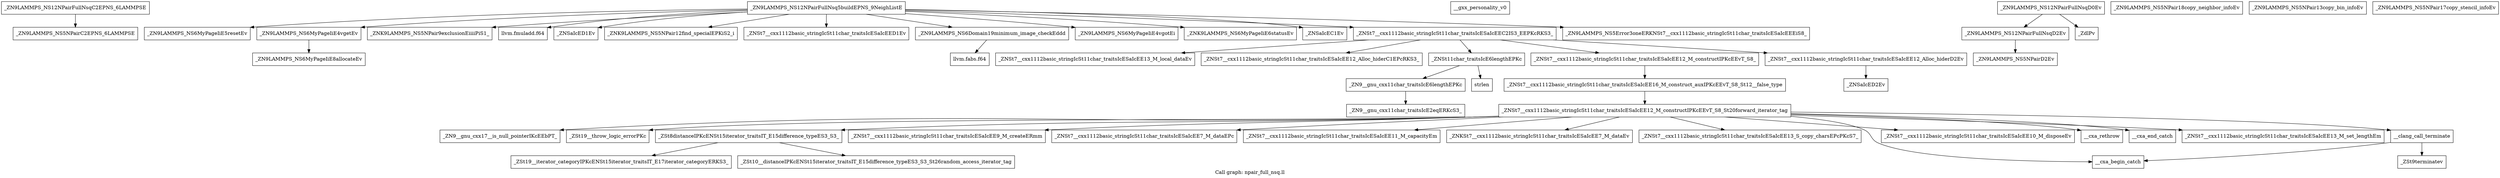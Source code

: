 digraph "Call graph: npair_full_nsq.ll" {
	label="Call graph: npair_full_nsq.ll";

	Node0x55b59fe24ba0 [shape=record,label="{_ZN9LAMMPS_NS12NPairFullNsqC2EPNS_6LAMMPSE}"];
	Node0x55b59fe24ba0 -> Node0x55b59fdf4f20;
	Node0x55b59fdf4f20 [shape=record,label="{_ZN9LAMMPS_NS5NPairC2EPNS_6LAMMPSE}"];
	Node0x55b59fe04330 [shape=record,label="{_ZN9LAMMPS_NS12NPairFullNsq5buildEPNS_9NeighListE}"];
	Node0x55b59fe04330 -> Node0x55b59fde2750;
	Node0x55b59fe04330 -> Node0x55b59fdff250;
	Node0x55b59fe04330 -> Node0x55b59fe25380;
	Node0x55b59fe04330 -> Node0x55b59fde0180;
	Node0x55b59fe04330 -> Node0x55b59fdf0970;
	Node0x55b59fe04330 -> Node0x55b59fddeec0;
	Node0x55b59fe04330 -> Node0x55b59fded190;
	Node0x55b59fe04330 -> Node0x55b59fde0330;
	Node0x55b59fe04330 -> Node0x55b59fe1b8a0;
	Node0x55b59fe04330 -> Node0x55b59fdf72f0;
	Node0x55b59fe04330 -> Node0x55b59fde4510;
	Node0x55b59fe04330 -> Node0x55b59fde5b30;
	Node0x55b59fe04330 -> Node0x55b59fdf7180;
	Node0x55b59fde0330 [shape=record,label="{_ZN9LAMMPS_NS6Domain19minimum_image_checkEddd}"];
	Node0x55b59fde0330 -> Node0x55b59fe100b0;
	Node0x55b59fde2750 [shape=record,label="{_ZN9LAMMPS_NS6MyPageIiE5resetEv}"];
	Node0x55b59fdf0970 [shape=record,label="{_ZNSaIcED1Ev}"];
	Node0x55b59fdff250 [shape=record,label="{_ZN9LAMMPS_NS6MyPageIiE4vgetEv}"];
	Node0x55b59fdff250 -> Node0x55b59fdf48e0;
	Node0x55b59fe25380 [shape=record,label="{_ZNK9LAMMPS_NS5NPair9exclusionEiiiiPiS1_}"];
	Node0x55b59fde0180 [shape=record,label="{llvm.fmuladd.f64}"];
	Node0x55b59fddeec0 [shape=record,label="{_ZNK9LAMMPS_NS5NPair12find_specialEPKiS2_i}"];
	Node0x55b59fe1b8a0 [shape=record,label="{_ZN9LAMMPS_NS6MyPageIiE4vgotEi}"];
	Node0x55b59fdf72f0 [shape=record,label="{_ZNK9LAMMPS_NS6MyPageIiE6statusEv}"];
	Node0x55b59fdf7180 [shape=record,label="{_ZN9LAMMPS_NS5Error3oneERKNSt7__cxx1112basic_stringIcSt11char_traitsIcESaIcEEEiS8_}"];
	Node0x55b59fde4510 [shape=record,label="{_ZNSaIcEC1Ev}"];
	Node0x55b59fde5b30 [shape=record,label="{_ZNSt7__cxx1112basic_stringIcSt11char_traitsIcESaIcEEC2IS3_EEPKcRKS3_}"];
	Node0x55b59fde5b30 -> Node0x55b59fe02930;
	Node0x55b59fde5b30 -> Node0x55b59fe03870;
	Node0x55b59fde5b30 -> Node0x55b59fe063d0;
	Node0x55b59fde5b30 -> Node0x55b59fe13280;
	Node0x55b59fde5b30 -> Node0x55b59fe113e0;
	Node0x55b59fe145f0 [shape=record,label="{__gxx_personality_v0}"];
	Node0x55b59fded190 [shape=record,label="{_ZNSt7__cxx1112basic_stringIcSt11char_traitsIcESaIcEED1Ev}"];
	Node0x55b59fe15870 [shape=record,label="{_ZN9LAMMPS_NS12NPairFullNsqD2Ev}"];
	Node0x55b59fe15870 -> Node0x55b59fe16820;
	Node0x55b59fe17360 [shape=record,label="{_ZN9LAMMPS_NS12NPairFullNsqD0Ev}"];
	Node0x55b59fe17360 -> Node0x55b59fe15870;
	Node0x55b59fe17360 -> Node0x55b59fe150b0;
	Node0x55b59fe194e0 [shape=record,label="{_ZN9LAMMPS_NS5NPair18copy_neighbor_infoEv}"];
	Node0x55b59fe1aba0 [shape=record,label="{_ZN9LAMMPS_NS5NPair13copy_bin_infoEv}"];
	Node0x55b59fe1bef0 [shape=record,label="{_ZN9LAMMPS_NS5NPair17copy_stencil_infoEv}"];
	Node0x55b59fe100b0 [shape=record,label="{llvm.fabs.f64}"];
	Node0x55b59fe16820 [shape=record,label="{_ZN9LAMMPS_NS5NPairD2Ev}"];
	Node0x55b59fe150b0 [shape=record,label="{_ZdlPv}"];
	Node0x55b59fdf48e0 [shape=record,label="{_ZN9LAMMPS_NS6MyPageIiE8allocateEv}"];
	Node0x55b59fe02930 [shape=record,label="{_ZNSt7__cxx1112basic_stringIcSt11char_traitsIcESaIcEE13_M_local_dataEv}"];
	Node0x55b59fe03870 [shape=record,label="{_ZNSt7__cxx1112basic_stringIcSt11char_traitsIcESaIcEE12_Alloc_hiderC1EPcRKS3_}"];
	Node0x55b59fe13280 [shape=record,label="{_ZNSt7__cxx1112basic_stringIcSt11char_traitsIcESaIcEE12_M_constructIPKcEEvT_S8_}"];
	Node0x55b59fe13280 -> Node0x55b59fe203d0;
	Node0x55b59fe063d0 [shape=record,label="{_ZNSt11char_traitsIcE6lengthEPKc}"];
	Node0x55b59fe063d0 -> Node0x55b59fe1c9b0;
	Node0x55b59fe063d0 -> Node0x55b59fe1cc40;
	Node0x55b59fe113e0 [shape=record,label="{_ZNSt7__cxx1112basic_stringIcSt11char_traitsIcESaIcEE12_Alloc_hiderD2Ev}"];
	Node0x55b59fe113e0 -> Node0x55b59fe13190;
	Node0x55b59fe203d0 [shape=record,label="{_ZNSt7__cxx1112basic_stringIcSt11char_traitsIcESaIcEE16_M_construct_auxIPKcEEvT_S8_St12__false_type}"];
	Node0x55b59fe203d0 -> Node0x55b59fe17290;
	Node0x55b59fe17290 [shape=record,label="{_ZNSt7__cxx1112basic_stringIcSt11char_traitsIcESaIcEE12_M_constructIPKcEEvT_S8_St20forward_iterator_tag}"];
	Node0x55b59fe17290 -> Node0x55b59fe16110;
	Node0x55b59fe17290 -> Node0x55b59fe1f620;
	Node0x55b59fe17290 -> Node0x55b59fe16ce0;
	Node0x55b59fe17290 -> Node0x55b59fe1e420;
	Node0x55b59fe17290 -> Node0x55b59fe17160;
	Node0x55b59fe17290 -> Node0x55b59fe30d00;
	Node0x55b59fe17290 -> Node0x55b59fe30d80;
	Node0x55b59fe17290 -> Node0x55b59fe30e00;
	Node0x55b59fe17290 -> Node0x55b59fe30e80;
	Node0x55b59fe17290 -> Node0x55b59fe30f00;
	Node0x55b59fe17290 -> Node0x55b59fe30f80;
	Node0x55b59fe17290 -> Node0x55b59fe12950;
	Node0x55b59fe17290 -> Node0x55b59fe232d0;
	Node0x55b59fe17290 -> Node0x55b59fe17440;
	Node0x55b59fe16110 [shape=record,label="{_ZN9__gnu_cxx17__is_null_pointerIKcEEbPT_}"];
	Node0x55b59fe1f620 [shape=record,label="{_ZSt19__throw_logic_errorPKc}"];
	Node0x55b59fe16ce0 [shape=record,label="{_ZSt8distanceIPKcENSt15iterator_traitsIT_E15difference_typeES3_S3_}"];
	Node0x55b59fe16ce0 -> Node0x55b59fddc940;
	Node0x55b59fe16ce0 -> Node0x55b59fe23210;
	Node0x55b59fe17160 [shape=record,label="{_ZNSt7__cxx1112basic_stringIcSt11char_traitsIcESaIcEE7_M_dataEPc}"];
	Node0x55b59fe1e420 [shape=record,label="{_ZNSt7__cxx1112basic_stringIcSt11char_traitsIcESaIcEE9_M_createERmm}"];
	Node0x55b59fe30d00 [shape=record,label="{_ZNSt7__cxx1112basic_stringIcSt11char_traitsIcESaIcEE11_M_capacityEm}"];
	Node0x55b59fe30e00 [shape=record,label="{_ZNSt7__cxx1112basic_stringIcSt11char_traitsIcESaIcEE13_S_copy_charsEPcPKcS7_}"];
	Node0x55b59fe30d80 [shape=record,label="{_ZNKSt7__cxx1112basic_stringIcSt11char_traitsIcESaIcEE7_M_dataEv}"];
	Node0x55b59fe30e80 [shape=record,label="{__cxa_begin_catch}"];
	Node0x55b59fe30f00 [shape=record,label="{_ZNSt7__cxx1112basic_stringIcSt11char_traitsIcESaIcEE10_M_disposeEv}"];
	Node0x55b59fe30f80 [shape=record,label="{__cxa_rethrow}"];
	Node0x55b59fe12950 [shape=record,label="{__cxa_end_catch}"];
	Node0x55b59fe17440 [shape=record,label="{__clang_call_terminate}"];
	Node0x55b59fe17440 -> Node0x55b59fe30e80;
	Node0x55b59fe17440 -> Node0x55b59fd962f0;
	Node0x55b59fd962f0 [shape=record,label="{_ZSt9terminatev}"];
	Node0x55b59fe232d0 [shape=record,label="{_ZNSt7__cxx1112basic_stringIcSt11char_traitsIcESaIcEE13_M_set_lengthEm}"];
	Node0x55b59fe23210 [shape=record,label="{_ZSt10__distanceIPKcENSt15iterator_traitsIT_E15difference_typeES3_S3_St26random_access_iterator_tag}"];
	Node0x55b59fddc940 [shape=record,label="{_ZSt19__iterator_categoryIPKcENSt15iterator_traitsIT_E17iterator_categoryERKS3_}"];
	Node0x55b59fe1c9b0 [shape=record,label="{_ZN9__gnu_cxx11char_traitsIcE6lengthEPKc}"];
	Node0x55b59fe1c9b0 -> Node0x55b59fdf5180;
	Node0x55b59fe1cc40 [shape=record,label="{strlen}"];
	Node0x55b59fdf5180 [shape=record,label="{_ZN9__gnu_cxx11char_traitsIcE2eqERKcS3_}"];
	Node0x55b59fe13190 [shape=record,label="{_ZNSaIcED2Ev}"];
}
